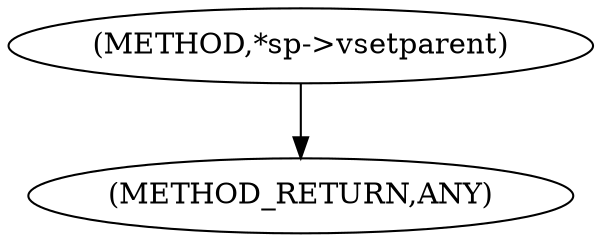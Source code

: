 digraph "*sp-&gt;vsetparent" {  
"100521" [label = <(METHOD,*sp-&gt;vsetparent)> ]
"100525" [label = <(METHOD_RETURN,ANY)> ]
  "100521" -> "100525" 
}
